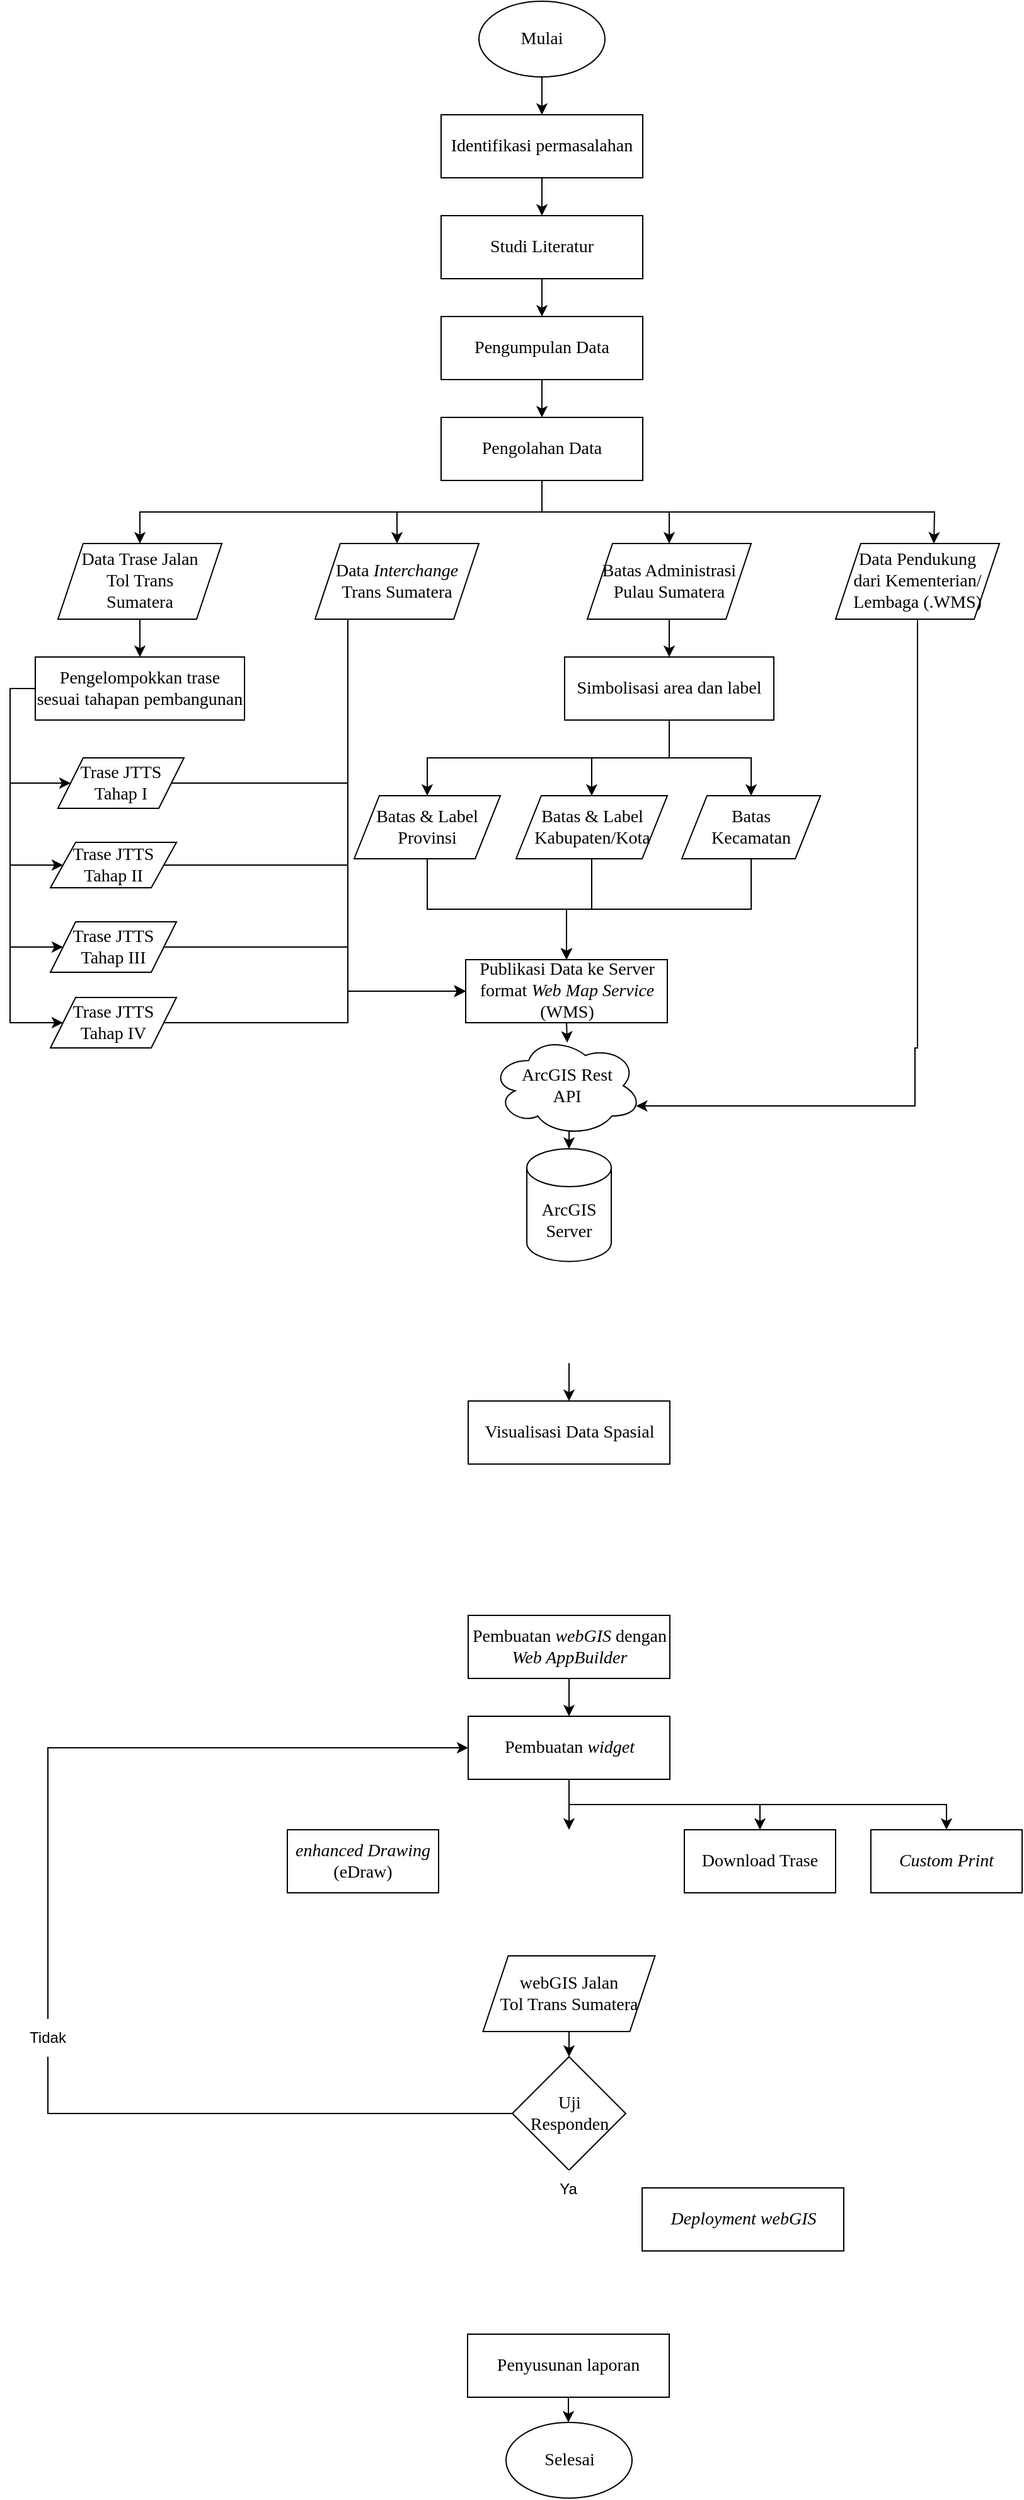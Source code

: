 <mxfile version="21.0.10" type="github">
  <diagram name="Halaman-1" id="iRGRqF0RRlQ8YncuhCtj">
    <mxGraphModel dx="733" dy="435" grid="1" gridSize="10" guides="1" tooltips="1" connect="1" arrows="1" fold="1" page="1" pageScale="1" pageWidth="827" pageHeight="1169" math="0" shadow="0">
      <root>
        <mxCell id="0" />
        <mxCell id="1" parent="0" />
        <mxCell id="ZfktJx4dn-ZNfnQeJaEY-13" value="" style="edgeStyle=orthogonalEdgeStyle;rounded=0;orthogonalLoop=1;jettySize=auto;html=1;" parent="1" source="ZfktJx4dn-ZNfnQeJaEY-1" target="ZfktJx4dn-ZNfnQeJaEY-2" edge="1">
          <mxGeometry relative="1" as="geometry" />
        </mxCell>
        <mxCell id="ZfktJx4dn-ZNfnQeJaEY-1" value="&lt;font face=&quot;Times New Roman&quot; style=&quot;font-size: 14px;&quot;&gt;Mulai&lt;/font&gt;" style="ellipse;whiteSpace=wrap;html=1;" parent="1" vertex="1">
          <mxGeometry x="384" y="20" width="100" height="60" as="geometry" />
        </mxCell>
        <mxCell id="ZfktJx4dn-ZNfnQeJaEY-14" value="" style="edgeStyle=orthogonalEdgeStyle;rounded=0;orthogonalLoop=1;jettySize=auto;html=1;" parent="1" source="ZfktJx4dn-ZNfnQeJaEY-2" target="ZfktJx4dn-ZNfnQeJaEY-3" edge="1">
          <mxGeometry relative="1" as="geometry" />
        </mxCell>
        <mxCell id="ZfktJx4dn-ZNfnQeJaEY-2" value="&lt;font style=&quot;font-size: 14px;&quot;&gt;Identifikasi permasalahan&lt;/font&gt;" style="rounded=0;whiteSpace=wrap;html=1;fontFamily=Times New Roman;" parent="1" vertex="1">
          <mxGeometry x="354" y="110" width="160" height="50" as="geometry" />
        </mxCell>
        <mxCell id="ZfktJx4dn-ZNfnQeJaEY-15" value="" style="edgeStyle=orthogonalEdgeStyle;rounded=0;orthogonalLoop=1;jettySize=auto;html=1;" parent="1" source="ZfktJx4dn-ZNfnQeJaEY-3" target="ZfktJx4dn-ZNfnQeJaEY-4" edge="1">
          <mxGeometry relative="1" as="geometry" />
        </mxCell>
        <mxCell id="ZfktJx4dn-ZNfnQeJaEY-3" value="&lt;font style=&quot;font-size: 14px;&quot;&gt;Studi Literatur&lt;/font&gt;" style="rounded=0;whiteSpace=wrap;html=1;fontFamily=Times New Roman;" parent="1" vertex="1">
          <mxGeometry x="354" y="190" width="160" height="50" as="geometry" />
        </mxCell>
        <mxCell id="ZfktJx4dn-ZNfnQeJaEY-16" value="" style="edgeStyle=orthogonalEdgeStyle;rounded=0;orthogonalLoop=1;jettySize=auto;html=1;" parent="1" source="ZfktJx4dn-ZNfnQeJaEY-4" target="ZfktJx4dn-ZNfnQeJaEY-5" edge="1">
          <mxGeometry relative="1" as="geometry" />
        </mxCell>
        <mxCell id="ZfktJx4dn-ZNfnQeJaEY-4" value="&lt;font style=&quot;font-size: 14px;&quot;&gt;Pengumpulan Data&lt;/font&gt;" style="rounded=0;whiteSpace=wrap;html=1;fontFamily=Times New Roman;" parent="1" vertex="1">
          <mxGeometry x="354" y="270" width="160" height="50" as="geometry" />
        </mxCell>
        <mxCell id="ZfktJx4dn-ZNfnQeJaEY-30" style="edgeStyle=orthogonalEdgeStyle;rounded=0;orthogonalLoop=1;jettySize=auto;html=1;exitX=0.5;exitY=1;exitDx=0;exitDy=0;" parent="1" source="ZfktJx4dn-ZNfnQeJaEY-5" target="ZfktJx4dn-ZNfnQeJaEY-25" edge="1">
          <mxGeometry relative="1" as="geometry" />
        </mxCell>
        <mxCell id="ZfktJx4dn-ZNfnQeJaEY-31" style="edgeStyle=orthogonalEdgeStyle;rounded=0;orthogonalLoop=1;jettySize=auto;html=1;exitX=0.5;exitY=1;exitDx=0;exitDy=0;entryX=0.5;entryY=0;entryDx=0;entryDy=0;" parent="1" source="ZfktJx4dn-ZNfnQeJaEY-5" target="ZfktJx4dn-ZNfnQeJaEY-24" edge="1">
          <mxGeometry relative="1" as="geometry" />
        </mxCell>
        <mxCell id="ZfktJx4dn-ZNfnQeJaEY-32" style="edgeStyle=orthogonalEdgeStyle;rounded=0;orthogonalLoop=1;jettySize=auto;html=1;exitX=0.5;exitY=1;exitDx=0;exitDy=0;" parent="1" source="ZfktJx4dn-ZNfnQeJaEY-5" target="ZfktJx4dn-ZNfnQeJaEY-19" edge="1">
          <mxGeometry relative="1" as="geometry" />
        </mxCell>
        <mxCell id="ZfktJx4dn-ZNfnQeJaEY-33" style="edgeStyle=orthogonalEdgeStyle;rounded=0;orthogonalLoop=1;jettySize=auto;html=1;exitX=0.5;exitY=1;exitDx=0;exitDy=0;entryX=0.5;entryY=0;entryDx=0;entryDy=0;" parent="1" source="ZfktJx4dn-ZNfnQeJaEY-5" edge="1">
          <mxGeometry relative="1" as="geometry">
            <mxPoint x="745" y="450" as="targetPoint" />
          </mxGeometry>
        </mxCell>
        <mxCell id="ZfktJx4dn-ZNfnQeJaEY-5" value="&lt;font style=&quot;font-size: 14px;&quot;&gt;Pengolahan Data&lt;/font&gt;" style="rounded=0;whiteSpace=wrap;html=1;fontFamily=Times New Roman;" parent="1" vertex="1">
          <mxGeometry x="354" y="350" width="160" height="50" as="geometry" />
        </mxCell>
        <mxCell id="ZfktJx4dn-ZNfnQeJaEY-79" style="edgeStyle=orthogonalEdgeStyle;rounded=0;orthogonalLoop=1;jettySize=auto;html=1;exitX=0.5;exitY=1;exitDx=0;exitDy=0;entryX=0.5;entryY=0;entryDx=0;entryDy=0;" parent="1" target="ZfktJx4dn-ZNfnQeJaEY-26" edge="1">
          <mxGeometry relative="1" as="geometry">
            <mxPoint x="455.5" y="1100" as="sourcePoint" />
          </mxGeometry>
        </mxCell>
        <mxCell id="ZfktJx4dn-ZNfnQeJaEY-118" style="edgeStyle=orthogonalEdgeStyle;rounded=0;orthogonalLoop=1;jettySize=auto;html=1;exitX=0.5;exitY=1;exitDx=0;exitDy=0;entryX=0.505;entryY=0.073;entryDx=0;entryDy=0;entryPerimeter=0;" parent="1" source="ZfktJx4dn-ZNfnQeJaEY-12" target="ZfktJx4dn-ZNfnQeJaEY-117" edge="1">
          <mxGeometry relative="1" as="geometry" />
        </mxCell>
        <mxCell id="ZfktJx4dn-ZNfnQeJaEY-12" value="&lt;font style=&quot;font-size: 14px;&quot;&gt;Publikasi Data ke Server format &lt;i&gt;Web Map Service&lt;/i&gt; (WMS)&lt;/font&gt;" style="rounded=0;whiteSpace=wrap;html=1;fontFamily=Times New Roman;" parent="1" vertex="1">
          <mxGeometry x="373.5" y="780" width="160" height="50" as="geometry" />
        </mxCell>
        <mxCell id="ZfktJx4dn-ZNfnQeJaEY-17" value="&lt;font face=&quot;Times New Roman&quot; style=&quot;font-size: 14px;&quot;&gt;ArcGIS Server&lt;/font&gt;" style="shape=cylinder3;whiteSpace=wrap;html=1;boundedLbl=1;backgroundOutline=1;size=15;" parent="1" vertex="1">
          <mxGeometry x="422" y="930" width="67" height="89.33" as="geometry" />
        </mxCell>
        <mxCell id="ZfktJx4dn-ZNfnQeJaEY-44" value="" style="edgeStyle=orthogonalEdgeStyle;rounded=0;orthogonalLoop=1;jettySize=auto;html=1;" parent="1" source="ZfktJx4dn-ZNfnQeJaEY-19" target="ZfktJx4dn-ZNfnQeJaEY-39" edge="1">
          <mxGeometry relative="1" as="geometry" />
        </mxCell>
        <mxCell id="ZfktJx4dn-ZNfnQeJaEY-19" value="&lt;font face=&quot;Times New Roman&quot; style=&quot;font-size: 14px;&quot;&gt;Data Trase Jalan &lt;br&gt;Tol Trans &lt;br&gt;Sumatera&lt;/font&gt;" style="shape=parallelogram;perimeter=parallelogramPerimeter;whiteSpace=wrap;html=1;fixedSize=1;" parent="1" vertex="1">
          <mxGeometry x="50" y="450" width="130" height="60" as="geometry" />
        </mxCell>
        <mxCell id="ZfktJx4dn-ZNfnQeJaEY-58" style="edgeStyle=orthogonalEdgeStyle;rounded=0;orthogonalLoop=1;jettySize=auto;html=1;exitX=1;exitY=0.5;exitDx=0;exitDy=0;entryX=0;entryY=0.5;entryDx=0;entryDy=0;" parent="1" source="ZfktJx4dn-ZNfnQeJaEY-20" target="ZfktJx4dn-ZNfnQeJaEY-12" edge="1">
          <mxGeometry relative="1" as="geometry">
            <Array as="points">
              <mxPoint x="280" y="640" />
              <mxPoint x="280" y="805" />
            </Array>
          </mxGeometry>
        </mxCell>
        <mxCell id="ZfktJx4dn-ZNfnQeJaEY-20" value="&lt;font face=&quot;Times New Roman&quot;&gt;&lt;span style=&quot;font-size: 14px;&quot;&gt;Trase JTTS Tahap I&lt;/span&gt;&lt;/font&gt;" style="shape=parallelogram;perimeter=parallelogramPerimeter;whiteSpace=wrap;html=1;fixedSize=1;" parent="1" vertex="1">
          <mxGeometry x="50" y="620" width="100" height="40" as="geometry" />
        </mxCell>
        <mxCell id="ZfktJx4dn-ZNfnQeJaEY-60" style="edgeStyle=orthogonalEdgeStyle;rounded=0;orthogonalLoop=1;jettySize=auto;html=1;exitX=1;exitY=0.5;exitDx=0;exitDy=0;entryX=0;entryY=0.5;entryDx=0;entryDy=0;" parent="1" source="ZfktJx4dn-ZNfnQeJaEY-21" target="ZfktJx4dn-ZNfnQeJaEY-12" edge="1">
          <mxGeometry relative="1" as="geometry">
            <Array as="points">
              <mxPoint x="280" y="705" />
              <mxPoint x="280" y="805" />
            </Array>
          </mxGeometry>
        </mxCell>
        <mxCell id="ZfktJx4dn-ZNfnQeJaEY-21" value="&lt;font face=&quot;Times New Roman&quot;&gt;&lt;span style=&quot;font-size: 14px;&quot;&gt;Trase JTTS Tahap II&lt;/span&gt;&lt;/font&gt;" style="shape=parallelogram;perimeter=parallelogramPerimeter;whiteSpace=wrap;html=1;fixedSize=1;" parent="1" vertex="1">
          <mxGeometry x="44" y="687" width="100" height="36" as="geometry" />
        </mxCell>
        <mxCell id="ZfktJx4dn-ZNfnQeJaEY-61" style="edgeStyle=orthogonalEdgeStyle;rounded=0;orthogonalLoop=1;jettySize=auto;html=1;exitX=1;exitY=0.5;exitDx=0;exitDy=0;entryX=0;entryY=0.5;entryDx=0;entryDy=0;" parent="1" source="ZfktJx4dn-ZNfnQeJaEY-22" target="ZfktJx4dn-ZNfnQeJaEY-12" edge="1">
          <mxGeometry relative="1" as="geometry">
            <Array as="points">
              <mxPoint x="280" y="770" />
              <mxPoint x="280" y="805" />
            </Array>
          </mxGeometry>
        </mxCell>
        <mxCell id="ZfktJx4dn-ZNfnQeJaEY-22" value="&lt;font face=&quot;Times New Roman&quot;&gt;&lt;span style=&quot;font-size: 14px;&quot;&gt;Trase JTTS Tahap III&lt;/span&gt;&lt;/font&gt;" style="shape=parallelogram;perimeter=parallelogramPerimeter;whiteSpace=wrap;html=1;fixedSize=1;" parent="1" vertex="1">
          <mxGeometry x="44" y="750" width="100" height="40" as="geometry" />
        </mxCell>
        <mxCell id="ZfktJx4dn-ZNfnQeJaEY-62" style="edgeStyle=orthogonalEdgeStyle;rounded=0;orthogonalLoop=1;jettySize=auto;html=1;exitX=1;exitY=0.5;exitDx=0;exitDy=0;entryX=0;entryY=0.5;entryDx=0;entryDy=0;" parent="1" source="ZfktJx4dn-ZNfnQeJaEY-23" target="ZfktJx4dn-ZNfnQeJaEY-12" edge="1">
          <mxGeometry relative="1" as="geometry">
            <Array as="points">
              <mxPoint x="280" y="830" />
              <mxPoint x="280" y="805" />
            </Array>
          </mxGeometry>
        </mxCell>
        <mxCell id="ZfktJx4dn-ZNfnQeJaEY-23" value="&lt;font face=&quot;Times New Roman&quot;&gt;&lt;span style=&quot;font-size: 14px;&quot;&gt;Trase JTTS Tahap IV&lt;/span&gt;&lt;/font&gt;" style="shape=parallelogram;perimeter=parallelogramPerimeter;whiteSpace=wrap;html=1;fixedSize=1;" parent="1" vertex="1">
          <mxGeometry x="44" y="810" width="100" height="40" as="geometry" />
        </mxCell>
        <mxCell id="ZfktJx4dn-ZNfnQeJaEY-59" style="edgeStyle=orthogonalEdgeStyle;rounded=0;orthogonalLoop=1;jettySize=auto;html=1;exitX=0.5;exitY=1;exitDx=0;exitDy=0;entryX=0;entryY=0.5;entryDx=0;entryDy=0;" parent="1" source="ZfktJx4dn-ZNfnQeJaEY-24" target="ZfktJx4dn-ZNfnQeJaEY-12" edge="1">
          <mxGeometry relative="1" as="geometry">
            <Array as="points">
              <mxPoint x="280" y="510" />
              <mxPoint x="280" y="805" />
            </Array>
          </mxGeometry>
        </mxCell>
        <mxCell id="ZfktJx4dn-ZNfnQeJaEY-24" value="&lt;font face=&quot;Times New Roman&quot; style=&quot;font-size: 14px;&quot;&gt;Data &lt;i&gt;Interchange&lt;/i&gt; Trans Sumatera&lt;/font&gt;" style="shape=parallelogram;perimeter=parallelogramPerimeter;whiteSpace=wrap;html=1;fixedSize=1;" parent="1" vertex="1">
          <mxGeometry x="254" y="450" width="130" height="60" as="geometry" />
        </mxCell>
        <mxCell id="ZfktJx4dn-ZNfnQeJaEY-50" value="" style="edgeStyle=orthogonalEdgeStyle;rounded=0;orthogonalLoop=1;jettySize=auto;html=1;" parent="1" source="ZfktJx4dn-ZNfnQeJaEY-25" target="ZfktJx4dn-ZNfnQeJaEY-40" edge="1">
          <mxGeometry relative="1" as="geometry" />
        </mxCell>
        <mxCell id="ZfktJx4dn-ZNfnQeJaEY-25" value="&lt;font face=&quot;Times New Roman&quot; style=&quot;font-size: 14px;&quot;&gt;Batas Administrasi Pulau Sumatera&lt;/font&gt;" style="shape=parallelogram;perimeter=parallelogramPerimeter;whiteSpace=wrap;html=1;fixedSize=1;" parent="1" vertex="1">
          <mxGeometry x="470" y="450" width="130" height="60" as="geometry" />
        </mxCell>
        <mxCell id="ZfktJx4dn-ZNfnQeJaEY-26" value="&lt;span style=&quot;font-size: 14px;&quot;&gt;Visualisasi Data Spasial&lt;/span&gt;" style="rounded=0;whiteSpace=wrap;html=1;fontFamily=Times New Roman;" parent="1" vertex="1">
          <mxGeometry x="375.5" y="1130" width="160" height="50" as="geometry" />
        </mxCell>
        <mxCell id="ZfktJx4dn-ZNfnQeJaEY-66" style="edgeStyle=orthogonalEdgeStyle;rounded=0;orthogonalLoop=1;jettySize=auto;html=1;exitX=0.5;exitY=1;exitDx=0;exitDy=0;" parent="1" source="ZfktJx4dn-ZNfnQeJaEY-34" target="ZfktJx4dn-ZNfnQeJaEY-12" edge="1">
          <mxGeometry relative="1" as="geometry" />
        </mxCell>
        <mxCell id="ZfktJx4dn-ZNfnQeJaEY-34" value="&lt;font face=&quot;Times New Roman&quot;&gt;&lt;span style=&quot;font-size: 14px;&quot;&gt;Batas &amp;amp; Label Provinsi&lt;/span&gt;&lt;/font&gt;" style="shape=parallelogram;perimeter=parallelogramPerimeter;whiteSpace=wrap;html=1;fixedSize=1;" parent="1" vertex="1">
          <mxGeometry x="285" y="650" width="116" height="50" as="geometry" />
        </mxCell>
        <mxCell id="ZfktJx4dn-ZNfnQeJaEY-67" style="edgeStyle=orthogonalEdgeStyle;rounded=0;orthogonalLoop=1;jettySize=auto;html=1;exitX=0.5;exitY=1;exitDx=0;exitDy=0;entryX=0.5;entryY=0;entryDx=0;entryDy=0;" parent="1" source="ZfktJx4dn-ZNfnQeJaEY-35" target="ZfktJx4dn-ZNfnQeJaEY-12" edge="1">
          <mxGeometry relative="1" as="geometry" />
        </mxCell>
        <mxCell id="ZfktJx4dn-ZNfnQeJaEY-35" value="&lt;font face=&quot;Times New Roman&quot;&gt;&lt;span style=&quot;font-size: 14px;&quot;&gt;Batas &amp;amp; Label Kabupaten/Kota&lt;/span&gt;&lt;/font&gt;" style="shape=parallelogram;perimeter=parallelogramPerimeter;whiteSpace=wrap;html=1;fixedSize=1;" parent="1" vertex="1">
          <mxGeometry x="413.5" y="650" width="120" height="50" as="geometry" />
        </mxCell>
        <mxCell id="ZfktJx4dn-ZNfnQeJaEY-69" style="edgeStyle=orthogonalEdgeStyle;rounded=0;orthogonalLoop=1;jettySize=auto;html=1;exitX=0.5;exitY=1;exitDx=0;exitDy=0;entryX=0.5;entryY=0;entryDx=0;entryDy=0;" parent="1" source="ZfktJx4dn-ZNfnQeJaEY-36" target="ZfktJx4dn-ZNfnQeJaEY-12" edge="1">
          <mxGeometry relative="1" as="geometry" />
        </mxCell>
        <mxCell id="ZfktJx4dn-ZNfnQeJaEY-36" value="&lt;font face=&quot;Times New Roman&quot;&gt;&lt;span style=&quot;font-size: 14px;&quot;&gt;Batas &lt;br&gt;Kecamatan&lt;/span&gt;&lt;/font&gt;" style="shape=parallelogram;perimeter=parallelogramPerimeter;whiteSpace=wrap;html=1;fixedSize=1;" parent="1" vertex="1">
          <mxGeometry x="545" y="650" width="110" height="50" as="geometry" />
        </mxCell>
        <mxCell id="ZfktJx4dn-ZNfnQeJaEY-45" style="edgeStyle=orthogonalEdgeStyle;rounded=0;orthogonalLoop=1;jettySize=auto;html=1;exitX=0;exitY=0.5;exitDx=0;exitDy=0;entryX=0;entryY=0.5;entryDx=0;entryDy=0;" parent="1" source="ZfktJx4dn-ZNfnQeJaEY-39" target="ZfktJx4dn-ZNfnQeJaEY-20" edge="1">
          <mxGeometry relative="1" as="geometry">
            <Array as="points">
              <mxPoint x="12" y="565" />
              <mxPoint x="12" y="640" />
            </Array>
          </mxGeometry>
        </mxCell>
        <mxCell id="ZfktJx4dn-ZNfnQeJaEY-63" style="edgeStyle=orthogonalEdgeStyle;rounded=0;orthogonalLoop=1;jettySize=auto;html=1;exitX=0;exitY=0.5;exitDx=0;exitDy=0;entryX=0;entryY=0.5;entryDx=0;entryDy=0;" parent="1" source="ZfktJx4dn-ZNfnQeJaEY-39" target="ZfktJx4dn-ZNfnQeJaEY-21" edge="1">
          <mxGeometry relative="1" as="geometry">
            <Array as="points">
              <mxPoint x="12" y="565" />
              <mxPoint x="12" y="705" />
            </Array>
          </mxGeometry>
        </mxCell>
        <mxCell id="ZfktJx4dn-ZNfnQeJaEY-64" style="edgeStyle=orthogonalEdgeStyle;rounded=0;orthogonalLoop=1;jettySize=auto;html=1;exitX=0;exitY=0.5;exitDx=0;exitDy=0;entryX=0;entryY=0.5;entryDx=0;entryDy=0;" parent="1" source="ZfktJx4dn-ZNfnQeJaEY-39" target="ZfktJx4dn-ZNfnQeJaEY-22" edge="1">
          <mxGeometry relative="1" as="geometry">
            <Array as="points">
              <mxPoint x="12" y="565" />
              <mxPoint x="12" y="770" />
            </Array>
          </mxGeometry>
        </mxCell>
        <mxCell id="ZfktJx4dn-ZNfnQeJaEY-65" style="edgeStyle=orthogonalEdgeStyle;rounded=0;orthogonalLoop=1;jettySize=auto;html=1;exitX=0;exitY=0.5;exitDx=0;exitDy=0;entryX=0;entryY=0.5;entryDx=0;entryDy=0;" parent="1" source="ZfktJx4dn-ZNfnQeJaEY-39" target="ZfktJx4dn-ZNfnQeJaEY-23" edge="1">
          <mxGeometry relative="1" as="geometry">
            <Array as="points">
              <mxPoint x="12" y="565" />
              <mxPoint x="12" y="830" />
            </Array>
          </mxGeometry>
        </mxCell>
        <mxCell id="ZfktJx4dn-ZNfnQeJaEY-39" value="&lt;font style=&quot;font-size: 14px;&quot;&gt;Pengelompokkan trase sesuai tahapan pembangunan&lt;/font&gt;" style="rounded=0;whiteSpace=wrap;html=1;fontFamily=Times New Roman;" parent="1" vertex="1">
          <mxGeometry x="32" y="540" width="166" height="50" as="geometry" />
        </mxCell>
        <mxCell id="ZfktJx4dn-ZNfnQeJaEY-51" style="edgeStyle=orthogonalEdgeStyle;rounded=0;orthogonalLoop=1;jettySize=auto;html=1;exitX=0.5;exitY=1;exitDx=0;exitDy=0;entryX=0.5;entryY=0;entryDx=0;entryDy=0;" parent="1" source="ZfktJx4dn-ZNfnQeJaEY-40" target="ZfktJx4dn-ZNfnQeJaEY-35" edge="1">
          <mxGeometry relative="1" as="geometry" />
        </mxCell>
        <mxCell id="ZfktJx4dn-ZNfnQeJaEY-52" style="edgeStyle=orthogonalEdgeStyle;rounded=0;orthogonalLoop=1;jettySize=auto;html=1;exitX=0.5;exitY=1;exitDx=0;exitDy=0;entryX=0.5;entryY=0;entryDx=0;entryDy=0;" parent="1" source="ZfktJx4dn-ZNfnQeJaEY-40" target="ZfktJx4dn-ZNfnQeJaEY-34" edge="1">
          <mxGeometry relative="1" as="geometry" />
        </mxCell>
        <mxCell id="ZfktJx4dn-ZNfnQeJaEY-53" style="edgeStyle=orthogonalEdgeStyle;rounded=0;orthogonalLoop=1;jettySize=auto;html=1;exitX=0.5;exitY=1;exitDx=0;exitDy=0;entryX=0.5;entryY=0;entryDx=0;entryDy=0;" parent="1" source="ZfktJx4dn-ZNfnQeJaEY-40" target="ZfktJx4dn-ZNfnQeJaEY-36" edge="1">
          <mxGeometry relative="1" as="geometry" />
        </mxCell>
        <mxCell id="ZfktJx4dn-ZNfnQeJaEY-40" value="&lt;span style=&quot;font-size: 14px;&quot;&gt;Simbolisasi area dan label&lt;/span&gt;" style="rounded=0;whiteSpace=wrap;html=1;fontFamily=Times New Roman;" parent="1" vertex="1">
          <mxGeometry x="452" y="540" width="166" height="50" as="geometry" />
        </mxCell>
        <mxCell id="ZfktJx4dn-ZNfnQeJaEY-91" style="edgeStyle=orthogonalEdgeStyle;rounded=0;orthogonalLoop=1;jettySize=auto;html=1;exitX=0.5;exitY=1;exitDx=0;exitDy=0;entryX=0.5;entryY=0;entryDx=0;entryDy=0;" parent="1" source="ZfktJx4dn-ZNfnQeJaEY-81" target="ZfktJx4dn-ZNfnQeJaEY-82" edge="1">
          <mxGeometry relative="1" as="geometry" />
        </mxCell>
        <mxCell id="ZfktJx4dn-ZNfnQeJaEY-81" value="&lt;font style=&quot;font-size: 14px;&quot;&gt;Pembuatan &lt;i&gt;webGIS&lt;/i&gt; dengan &lt;i&gt;Web AppBuilder&lt;/i&gt;&lt;/font&gt;" style="rounded=0;whiteSpace=wrap;html=1;fontFamily=Times New Roman;" parent="1" vertex="1">
          <mxGeometry x="375.5" y="1300" width="160" height="50" as="geometry" />
        </mxCell>
        <mxCell id="ZfktJx4dn-ZNfnQeJaEY-92" style="edgeStyle=orthogonalEdgeStyle;rounded=0;orthogonalLoop=1;jettySize=auto;html=1;exitX=0.5;exitY=1;exitDx=0;exitDy=0;entryX=0.5;entryY=0;entryDx=0;entryDy=0;" parent="1" source="ZfktJx4dn-ZNfnQeJaEY-82" edge="1">
          <mxGeometry relative="1" as="geometry">
            <mxPoint x="455.5" y="1470" as="targetPoint" />
          </mxGeometry>
        </mxCell>
        <mxCell id="ZfktJx4dn-ZNfnQeJaEY-95" style="edgeStyle=orthogonalEdgeStyle;rounded=0;orthogonalLoop=1;jettySize=auto;html=1;exitX=0.5;exitY=1;exitDx=0;exitDy=0;" parent="1" source="ZfktJx4dn-ZNfnQeJaEY-82" target="ZfktJx4dn-ZNfnQeJaEY-86" edge="1">
          <mxGeometry relative="1" as="geometry" />
        </mxCell>
        <mxCell id="ZfktJx4dn-ZNfnQeJaEY-96" style="edgeStyle=orthogonalEdgeStyle;rounded=0;orthogonalLoop=1;jettySize=auto;html=1;exitX=0.5;exitY=1;exitDx=0;exitDy=0;" parent="1" source="ZfktJx4dn-ZNfnQeJaEY-82" target="ZfktJx4dn-ZNfnQeJaEY-87" edge="1">
          <mxGeometry relative="1" as="geometry" />
        </mxCell>
        <mxCell id="ZfktJx4dn-ZNfnQeJaEY-82" value="&lt;font style=&quot;font-size: 14px;&quot;&gt;Pembuatan &lt;i&gt;widget&lt;/i&gt;&lt;/font&gt;" style="rounded=0;whiteSpace=wrap;html=1;fontFamily=Times New Roman;" parent="1" vertex="1">
          <mxGeometry x="375.5" y="1380" width="160" height="50" as="geometry" />
        </mxCell>
        <mxCell id="ZfktJx4dn-ZNfnQeJaEY-84" value="&lt;span style=&quot;font-size: 14px;&quot;&gt;&lt;i&gt;enhanced Drawing&lt;/i&gt; (eDraw)&lt;/span&gt;" style="rounded=0;whiteSpace=wrap;html=1;fontFamily=Times New Roman;" parent="1" vertex="1">
          <mxGeometry x="232" y="1470" width="120" height="50" as="geometry" />
        </mxCell>
        <mxCell id="ZfktJx4dn-ZNfnQeJaEY-86" value="&lt;span style=&quot;font-size: 14px;&quot;&gt;Download Trase&lt;/span&gt;" style="rounded=0;whiteSpace=wrap;html=1;fontFamily=Times New Roman;" parent="1" vertex="1">
          <mxGeometry x="547" y="1470" width="120" height="50" as="geometry" />
        </mxCell>
        <mxCell id="ZfktJx4dn-ZNfnQeJaEY-87" value="&lt;span style=&quot;font-size: 14px;&quot;&gt;&lt;i&gt;Custom Print&lt;/i&gt;&lt;/span&gt;" style="rounded=0;whiteSpace=wrap;html=1;fontFamily=Times New Roman;" parent="1" vertex="1">
          <mxGeometry x="695" y="1470" width="120" height="50" as="geometry" />
        </mxCell>
        <mxCell id="ZfktJx4dn-ZNfnQeJaEY-106" style="edgeStyle=orthogonalEdgeStyle;rounded=0;orthogonalLoop=1;jettySize=auto;html=1;exitX=0;exitY=0.5;exitDx=0;exitDy=0;entryX=0;entryY=0.5;entryDx=0;entryDy=0;" parent="1" source="ZfktJx4dn-ZNfnQeJaEY-97" target="ZfktJx4dn-ZNfnQeJaEY-82" edge="1">
          <mxGeometry relative="1" as="geometry">
            <Array as="points">
              <mxPoint x="42" y="1695" />
              <mxPoint x="42" y="1405" />
            </Array>
          </mxGeometry>
        </mxCell>
        <mxCell id="ZfktJx4dn-ZNfnQeJaEY-97" value="&lt;font face=&quot;Times New Roman&quot; style=&quot;font-size: 14px;&quot;&gt;Uji &lt;br&gt;Responden&lt;/font&gt;" style="rhombus;whiteSpace=wrap;html=1;" parent="1" vertex="1">
          <mxGeometry x="410.5" y="1650" width="90" height="90" as="geometry" />
        </mxCell>
        <mxCell id="ZfktJx4dn-ZNfnQeJaEY-98" value="&lt;font style=&quot;font-size: 14px;&quot;&gt;&lt;i&gt;Deployment webGIS&lt;/i&gt;&lt;/font&gt;" style="rounded=0;whiteSpace=wrap;html=1;fontFamily=Times New Roman;" parent="1" vertex="1">
          <mxGeometry x="513.5" y="1754" width="160" height="50" as="geometry" />
        </mxCell>
        <mxCell id="ZfktJx4dn-ZNfnQeJaEY-109" style="edgeStyle=orthogonalEdgeStyle;rounded=0;orthogonalLoop=1;jettySize=auto;html=1;exitX=0.5;exitY=1;exitDx=0;exitDy=0;entryX=0.5;entryY=0;entryDx=0;entryDy=0;" parent="1" source="ZfktJx4dn-ZNfnQeJaEY-100" target="ZfktJx4dn-ZNfnQeJaEY-97" edge="1">
          <mxGeometry relative="1" as="geometry" />
        </mxCell>
        <mxCell id="ZfktJx4dn-ZNfnQeJaEY-100" value="&lt;font face=&quot;Times New Roman&quot;&gt;&lt;span style=&quot;font-size: 14px;&quot;&gt;webGIS Jalan &lt;br&gt;Tol Trans Sumatera&lt;/span&gt;&lt;/font&gt;" style="shape=parallelogram;perimeter=parallelogramPerimeter;whiteSpace=wrap;html=1;fixedSize=1;" parent="1" vertex="1">
          <mxGeometry x="387.25" y="1570" width="136.5" height="60" as="geometry" />
        </mxCell>
        <mxCell id="ZfktJx4dn-ZNfnQeJaEY-107" style="edgeStyle=orthogonalEdgeStyle;rounded=0;orthogonalLoop=1;jettySize=auto;html=1;exitX=0.5;exitY=1;exitDx=0;exitDy=0;" parent="1" source="ZfktJx4dn-ZNfnQeJaEY-98" target="ZfktJx4dn-ZNfnQeJaEY-98" edge="1">
          <mxGeometry relative="1" as="geometry" />
        </mxCell>
        <mxCell id="ZfktJx4dn-ZNfnQeJaEY-110" value="&lt;font face=&quot;Times New Roman&quot; style=&quot;font-size: 14px;&quot;&gt;Selesai&lt;/font&gt;" style="ellipse;whiteSpace=wrap;html=1;" parent="1" vertex="1">
          <mxGeometry x="405.5" y="1940" width="100" height="60" as="geometry" />
        </mxCell>
        <mxCell id="ZfktJx4dn-ZNfnQeJaEY-112" value="Ya" style="text;html=1;strokeColor=none;fillColor=default;align=center;verticalAlign=middle;whiteSpace=wrap;rounded=0;" parent="1" vertex="1">
          <mxGeometry x="425" y="1740" width="60" height="30" as="geometry" />
        </mxCell>
        <mxCell id="ZfktJx4dn-ZNfnQeJaEY-113" value="Tidak" style="text;html=1;strokeColor=none;fillColor=default;align=center;verticalAlign=middle;whiteSpace=wrap;rounded=0;" parent="1" vertex="1">
          <mxGeometry x="12" y="1620" width="60" height="30" as="geometry" />
        </mxCell>
        <mxCell id="ZfktJx4dn-ZNfnQeJaEY-116" value="" style="edgeStyle=orthogonalEdgeStyle;rounded=0;orthogonalLoop=1;jettySize=auto;html=1;" parent="1" source="ZfktJx4dn-ZNfnQeJaEY-114" target="ZfktJx4dn-ZNfnQeJaEY-110" edge="1">
          <mxGeometry relative="1" as="geometry" />
        </mxCell>
        <mxCell id="ZfktJx4dn-ZNfnQeJaEY-114" value="&lt;font style=&quot;font-size: 14px;&quot;&gt;Penyusunan laporan&lt;/font&gt;" style="rounded=0;whiteSpace=wrap;html=1;fontFamily=Times New Roman;" parent="1" vertex="1">
          <mxGeometry x="375" y="1870" width="160" height="50" as="geometry" />
        </mxCell>
        <mxCell id="ZfktJx4dn-ZNfnQeJaEY-119" style="edgeStyle=orthogonalEdgeStyle;rounded=0;orthogonalLoop=1;jettySize=auto;html=1;exitX=0.55;exitY=0.95;exitDx=0;exitDy=0;exitPerimeter=0;entryX=0.5;entryY=0;entryDx=0;entryDy=0;entryPerimeter=0;" parent="1" source="ZfktJx4dn-ZNfnQeJaEY-117" target="ZfktJx4dn-ZNfnQeJaEY-17" edge="1">
          <mxGeometry relative="1" as="geometry" />
        </mxCell>
        <mxCell id="ZfktJx4dn-ZNfnQeJaEY-117" value="&lt;font face=&quot;Times New Roman&quot; style=&quot;font-size: 14px;&quot;&gt;ArcGIS Rest &lt;br&gt;API&lt;/font&gt;" style="ellipse;shape=cloud;whiteSpace=wrap;html=1;" parent="1" vertex="1">
          <mxGeometry x="393.5" y="840" width="120" height="80" as="geometry" />
        </mxCell>
        <mxCell id="AhFnMBwMgcfxavp63pvu-2" style="edgeStyle=orthogonalEdgeStyle;rounded=0;orthogonalLoop=1;jettySize=auto;html=1;exitX=0.5;exitY=1;exitDx=0;exitDy=0;entryX=0.96;entryY=0.7;entryDx=0;entryDy=0;entryPerimeter=0;" edge="1" parent="1" source="AhFnMBwMgcfxavp63pvu-1" target="ZfktJx4dn-ZNfnQeJaEY-117">
          <mxGeometry relative="1" as="geometry">
            <Array as="points">
              <mxPoint x="732" y="850" />
              <mxPoint x="730" y="850" />
              <mxPoint x="730" y="896" />
            </Array>
          </mxGeometry>
        </mxCell>
        <mxCell id="AhFnMBwMgcfxavp63pvu-1" value="&lt;font face=&quot;Times New Roman&quot; style=&quot;font-size: 14px;&quot;&gt;Data Pendukung &lt;br&gt;dari Kementerian/&lt;br&gt;Lembaga (.WMS)&lt;/font&gt;" style="shape=parallelogram;perimeter=parallelogramPerimeter;whiteSpace=wrap;html=1;fixedSize=1;" vertex="1" parent="1">
          <mxGeometry x="667" y="450" width="130" height="60" as="geometry" />
        </mxCell>
      </root>
    </mxGraphModel>
  </diagram>
</mxfile>

